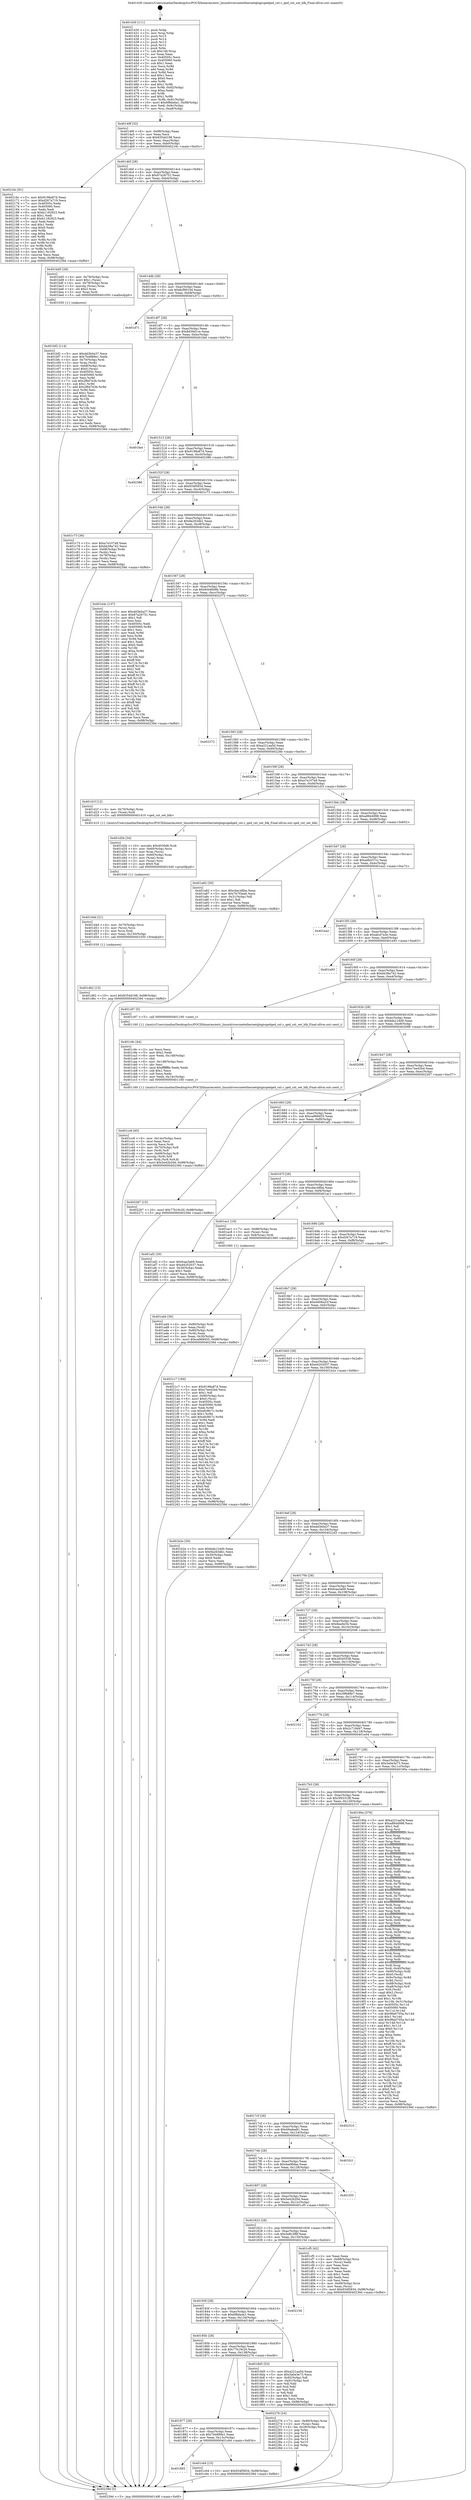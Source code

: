 digraph "0x401430" {
  label = "0x401430 (/mnt/c/Users/mathe/Desktop/tcc/POCII/binaries/extr_linuxdriversnetethernetqlogicqedqed_cxt.c_qed_cxt_set_blk_Final-ollvm.out::main(0))"
  labelloc = "t"
  node[shape=record]

  Entry [label="",width=0.3,height=0.3,shape=circle,fillcolor=black,style=filled]
  "0x40149f" [label="{
     0x40149f [32]\l
     | [instrs]\l
     &nbsp;&nbsp;0x40149f \<+6\>: mov -0x98(%rbp),%eax\l
     &nbsp;&nbsp;0x4014a5 \<+2\>: mov %eax,%ecx\l
     &nbsp;&nbsp;0x4014a7 \<+6\>: sub $0x8354d198,%ecx\l
     &nbsp;&nbsp;0x4014ad \<+6\>: mov %eax,-0xac(%rbp)\l
     &nbsp;&nbsp;0x4014b3 \<+6\>: mov %ecx,-0xb0(%rbp)\l
     &nbsp;&nbsp;0x4014b9 \<+6\>: je 000000000040216c \<main+0xd3c\>\l
  }"]
  "0x40216c" [label="{
     0x40216c [91]\l
     | [instrs]\l
     &nbsp;&nbsp;0x40216c \<+5\>: mov $0x9198a87d,%eax\l
     &nbsp;&nbsp;0x402171 \<+5\>: mov $0xd267a719,%ecx\l
     &nbsp;&nbsp;0x402176 \<+7\>: mov 0x40505c,%edx\l
     &nbsp;&nbsp;0x40217d \<+7\>: mov 0x405060,%esi\l
     &nbsp;&nbsp;0x402184 \<+2\>: mov %edx,%edi\l
     &nbsp;&nbsp;0x402186 \<+6\>: sub $0xb1182923,%edi\l
     &nbsp;&nbsp;0x40218c \<+3\>: sub $0x1,%edi\l
     &nbsp;&nbsp;0x40218f \<+6\>: add $0xb1182923,%edi\l
     &nbsp;&nbsp;0x402195 \<+3\>: imul %edi,%edx\l
     &nbsp;&nbsp;0x402198 \<+3\>: and $0x1,%edx\l
     &nbsp;&nbsp;0x40219b \<+3\>: cmp $0x0,%edx\l
     &nbsp;&nbsp;0x40219e \<+4\>: sete %r8b\l
     &nbsp;&nbsp;0x4021a2 \<+3\>: cmp $0xa,%esi\l
     &nbsp;&nbsp;0x4021a5 \<+4\>: setl %r9b\l
     &nbsp;&nbsp;0x4021a9 \<+3\>: mov %r8b,%r10b\l
     &nbsp;&nbsp;0x4021ac \<+3\>: and %r9b,%r10b\l
     &nbsp;&nbsp;0x4021af \<+3\>: xor %r9b,%r8b\l
     &nbsp;&nbsp;0x4021b2 \<+3\>: or %r8b,%r10b\l
     &nbsp;&nbsp;0x4021b5 \<+4\>: test $0x1,%r10b\l
     &nbsp;&nbsp;0x4021b9 \<+3\>: cmovne %ecx,%eax\l
     &nbsp;&nbsp;0x4021bc \<+6\>: mov %eax,-0x98(%rbp)\l
     &nbsp;&nbsp;0x4021c2 \<+5\>: jmp 000000000040239d \<main+0xf6d\>\l
  }"]
  "0x4014bf" [label="{
     0x4014bf [28]\l
     | [instrs]\l
     &nbsp;&nbsp;0x4014bf \<+5\>: jmp 00000000004014c4 \<main+0x94\>\l
     &nbsp;&nbsp;0x4014c4 \<+6\>: mov -0xac(%rbp),%eax\l
     &nbsp;&nbsp;0x4014ca \<+5\>: sub $0x87a26751,%eax\l
     &nbsp;&nbsp;0x4014cf \<+6\>: mov %eax,-0xb4(%rbp)\l
     &nbsp;&nbsp;0x4014d5 \<+6\>: je 0000000000401bd5 \<main+0x7a5\>\l
  }"]
  Exit [label="",width=0.3,height=0.3,shape=circle,fillcolor=black,style=filled,peripheries=2]
  "0x401bd5" [label="{
     0x401bd5 [29]\l
     | [instrs]\l
     &nbsp;&nbsp;0x401bd5 \<+4\>: mov -0x78(%rbp),%rax\l
     &nbsp;&nbsp;0x401bd9 \<+6\>: movl $0x1,(%rax)\l
     &nbsp;&nbsp;0x401bdf \<+4\>: mov -0x78(%rbp),%rax\l
     &nbsp;&nbsp;0x401be3 \<+3\>: movslq (%rax),%rax\l
     &nbsp;&nbsp;0x401be6 \<+4\>: shl $0x3,%rax\l
     &nbsp;&nbsp;0x401bea \<+3\>: mov %rax,%rdi\l
     &nbsp;&nbsp;0x401bed \<+5\>: call 0000000000401050 \<malloc@plt\>\l
     | [calls]\l
     &nbsp;&nbsp;0x401050 \{1\} (unknown)\l
  }"]
  "0x4014db" [label="{
     0x4014db [28]\l
     | [instrs]\l
     &nbsp;&nbsp;0x4014db \<+5\>: jmp 00000000004014e0 \<main+0xb0\>\l
     &nbsp;&nbsp;0x4014e0 \<+6\>: mov -0xac(%rbp),%eax\l
     &nbsp;&nbsp;0x4014e6 \<+5\>: sub $0x8cf9910d,%eax\l
     &nbsp;&nbsp;0x4014eb \<+6\>: mov %eax,-0xb8(%rbp)\l
     &nbsp;&nbsp;0x4014f1 \<+6\>: je 0000000000401d71 \<main+0x941\>\l
  }"]
  "0x401d62" [label="{
     0x401d62 [15]\l
     | [instrs]\l
     &nbsp;&nbsp;0x401d62 \<+10\>: movl $0x8354d198,-0x98(%rbp)\l
     &nbsp;&nbsp;0x401d6c \<+5\>: jmp 000000000040239d \<main+0xf6d\>\l
  }"]
  "0x401d71" [label="{
     0x401d71\l
  }", style=dashed]
  "0x4014f7" [label="{
     0x4014f7 [28]\l
     | [instrs]\l
     &nbsp;&nbsp;0x4014f7 \<+5\>: jmp 00000000004014fc \<main+0xcc\>\l
     &nbsp;&nbsp;0x4014fc \<+6\>: mov -0xac(%rbp),%eax\l
     &nbsp;&nbsp;0x401502 \<+5\>: sub $0x8d39d1ce,%eax\l
     &nbsp;&nbsp;0x401507 \<+6\>: mov %eax,-0xbc(%rbp)\l
     &nbsp;&nbsp;0x40150d \<+6\>: je 0000000000401fa4 \<main+0xb74\>\l
  }"]
  "0x401d4d" [label="{
     0x401d4d [21]\l
     | [instrs]\l
     &nbsp;&nbsp;0x401d4d \<+4\>: mov -0x70(%rbp),%rcx\l
     &nbsp;&nbsp;0x401d51 \<+3\>: mov (%rcx),%rcx\l
     &nbsp;&nbsp;0x401d54 \<+3\>: mov %rcx,%rdi\l
     &nbsp;&nbsp;0x401d57 \<+6\>: mov %eax,-0x150(%rbp)\l
     &nbsp;&nbsp;0x401d5d \<+5\>: call 0000000000401030 \<free@plt\>\l
     | [calls]\l
     &nbsp;&nbsp;0x401030 \{1\} (unknown)\l
  }"]
  "0x401fa4" [label="{
     0x401fa4\l
  }", style=dashed]
  "0x401513" [label="{
     0x401513 [28]\l
     | [instrs]\l
     &nbsp;&nbsp;0x401513 \<+5\>: jmp 0000000000401518 \<main+0xe8\>\l
     &nbsp;&nbsp;0x401518 \<+6\>: mov -0xac(%rbp),%eax\l
     &nbsp;&nbsp;0x40151e \<+5\>: sub $0x9198a87d,%eax\l
     &nbsp;&nbsp;0x401523 \<+6\>: mov %eax,-0xc0(%rbp)\l
     &nbsp;&nbsp;0x401529 \<+6\>: je 0000000000402386 \<main+0xf56\>\l
  }"]
  "0x401d2b" [label="{
     0x401d2b [34]\l
     | [instrs]\l
     &nbsp;&nbsp;0x401d2b \<+10\>: movabs $0x4030d6,%rdi\l
     &nbsp;&nbsp;0x401d35 \<+4\>: mov -0x60(%rbp),%rcx\l
     &nbsp;&nbsp;0x401d39 \<+3\>: mov %rax,(%rcx)\l
     &nbsp;&nbsp;0x401d3c \<+4\>: mov -0x60(%rbp),%rax\l
     &nbsp;&nbsp;0x401d40 \<+3\>: mov (%rax),%rax\l
     &nbsp;&nbsp;0x401d43 \<+3\>: mov (%rax),%rsi\l
     &nbsp;&nbsp;0x401d46 \<+2\>: mov $0x0,%al\l
     &nbsp;&nbsp;0x401d48 \<+5\>: call 0000000000401040 \<printf@plt\>\l
     | [calls]\l
     &nbsp;&nbsp;0x401040 \{1\} (unknown)\l
  }"]
  "0x402386" [label="{
     0x402386\l
  }", style=dashed]
  "0x40152f" [label="{
     0x40152f [28]\l
     | [instrs]\l
     &nbsp;&nbsp;0x40152f \<+5\>: jmp 0000000000401534 \<main+0x104\>\l
     &nbsp;&nbsp;0x401534 \<+6\>: mov -0xac(%rbp),%eax\l
     &nbsp;&nbsp;0x40153a \<+5\>: sub $0x934f5834,%eax\l
     &nbsp;&nbsp;0x40153f \<+6\>: mov %eax,-0xc4(%rbp)\l
     &nbsp;&nbsp;0x401545 \<+6\>: je 0000000000401c73 \<main+0x843\>\l
  }"]
  "0x401cc8" [label="{
     0x401cc8 [45]\l
     | [instrs]\l
     &nbsp;&nbsp;0x401cc8 \<+6\>: mov -0x14c(%rbp),%ecx\l
     &nbsp;&nbsp;0x401cce \<+3\>: imul %eax,%ecx\l
     &nbsp;&nbsp;0x401cd1 \<+3\>: movslq %ecx,%rdi\l
     &nbsp;&nbsp;0x401cd4 \<+4\>: mov -0x70(%rbp),%r8\l
     &nbsp;&nbsp;0x401cd8 \<+3\>: mov (%r8),%r8\l
     &nbsp;&nbsp;0x401cdb \<+4\>: mov -0x68(%rbp),%r9\l
     &nbsp;&nbsp;0x401cdf \<+3\>: movslq (%r9),%r9\l
     &nbsp;&nbsp;0x401ce2 \<+4\>: mov %rdi,(%r8,%r9,8)\l
     &nbsp;&nbsp;0x401ce6 \<+10\>: movl $0x5e42b20d,-0x98(%rbp)\l
     &nbsp;&nbsp;0x401cf0 \<+5\>: jmp 000000000040239d \<main+0xf6d\>\l
  }"]
  "0x401c73" [label="{
     0x401c73 [36]\l
     | [instrs]\l
     &nbsp;&nbsp;0x401c73 \<+5\>: mov $0xa7e107a9,%eax\l
     &nbsp;&nbsp;0x401c78 \<+5\>: mov $0xbb38a742,%ecx\l
     &nbsp;&nbsp;0x401c7d \<+4\>: mov -0x68(%rbp),%rdx\l
     &nbsp;&nbsp;0x401c81 \<+2\>: mov (%rdx),%esi\l
     &nbsp;&nbsp;0x401c83 \<+4\>: mov -0x78(%rbp),%rdx\l
     &nbsp;&nbsp;0x401c87 \<+2\>: cmp (%rdx),%esi\l
     &nbsp;&nbsp;0x401c89 \<+3\>: cmovl %ecx,%eax\l
     &nbsp;&nbsp;0x401c8c \<+6\>: mov %eax,-0x98(%rbp)\l
     &nbsp;&nbsp;0x401c92 \<+5\>: jmp 000000000040239d \<main+0xf6d\>\l
  }"]
  "0x40154b" [label="{
     0x40154b [28]\l
     | [instrs]\l
     &nbsp;&nbsp;0x40154b \<+5\>: jmp 0000000000401550 \<main+0x120\>\l
     &nbsp;&nbsp;0x401550 \<+6\>: mov -0xac(%rbp),%eax\l
     &nbsp;&nbsp;0x401556 \<+5\>: sub $0x9a263db1,%eax\l
     &nbsp;&nbsp;0x40155b \<+6\>: mov %eax,-0xc8(%rbp)\l
     &nbsp;&nbsp;0x401561 \<+6\>: je 0000000000401b4c \<main+0x71c\>\l
  }"]
  "0x401c9c" [label="{
     0x401c9c [44]\l
     | [instrs]\l
     &nbsp;&nbsp;0x401c9c \<+2\>: xor %ecx,%ecx\l
     &nbsp;&nbsp;0x401c9e \<+5\>: mov $0x2,%edx\l
     &nbsp;&nbsp;0x401ca3 \<+6\>: mov %edx,-0x148(%rbp)\l
     &nbsp;&nbsp;0x401ca9 \<+1\>: cltd\l
     &nbsp;&nbsp;0x401caa \<+6\>: mov -0x148(%rbp),%esi\l
     &nbsp;&nbsp;0x401cb0 \<+2\>: idiv %esi\l
     &nbsp;&nbsp;0x401cb2 \<+6\>: imul $0xfffffffe,%edx,%edx\l
     &nbsp;&nbsp;0x401cb8 \<+3\>: sub $0x1,%ecx\l
     &nbsp;&nbsp;0x401cbb \<+2\>: sub %ecx,%edx\l
     &nbsp;&nbsp;0x401cbd \<+6\>: mov %edx,-0x14c(%rbp)\l
     &nbsp;&nbsp;0x401cc3 \<+5\>: call 0000000000401160 \<next_i\>\l
     | [calls]\l
     &nbsp;&nbsp;0x401160 \{1\} (/mnt/c/Users/mathe/Desktop/tcc/POCII/binaries/extr_linuxdriversnetethernetqlogicqedqed_cxt.c_qed_cxt_set_blk_Final-ollvm.out::next_i)\l
  }"]
  "0x401b4c" [label="{
     0x401b4c [137]\l
     | [instrs]\l
     &nbsp;&nbsp;0x401b4c \<+5\>: mov $0xdd3b0a37,%eax\l
     &nbsp;&nbsp;0x401b51 \<+5\>: mov $0x87a26751,%ecx\l
     &nbsp;&nbsp;0x401b56 \<+2\>: mov $0x1,%dl\l
     &nbsp;&nbsp;0x401b58 \<+2\>: xor %esi,%esi\l
     &nbsp;&nbsp;0x401b5a \<+7\>: mov 0x40505c,%edi\l
     &nbsp;&nbsp;0x401b61 \<+8\>: mov 0x405060,%r8d\l
     &nbsp;&nbsp;0x401b69 \<+3\>: sub $0x1,%esi\l
     &nbsp;&nbsp;0x401b6c \<+3\>: mov %edi,%r9d\l
     &nbsp;&nbsp;0x401b6f \<+3\>: add %esi,%r9d\l
     &nbsp;&nbsp;0x401b72 \<+4\>: imul %r9d,%edi\l
     &nbsp;&nbsp;0x401b76 \<+3\>: and $0x1,%edi\l
     &nbsp;&nbsp;0x401b79 \<+3\>: cmp $0x0,%edi\l
     &nbsp;&nbsp;0x401b7c \<+4\>: sete %r10b\l
     &nbsp;&nbsp;0x401b80 \<+4\>: cmp $0xa,%r8d\l
     &nbsp;&nbsp;0x401b84 \<+4\>: setl %r11b\l
     &nbsp;&nbsp;0x401b88 \<+3\>: mov %r10b,%bl\l
     &nbsp;&nbsp;0x401b8b \<+3\>: xor $0xff,%bl\l
     &nbsp;&nbsp;0x401b8e \<+3\>: mov %r11b,%r14b\l
     &nbsp;&nbsp;0x401b91 \<+4\>: xor $0xff,%r14b\l
     &nbsp;&nbsp;0x401b95 \<+3\>: xor $0x1,%dl\l
     &nbsp;&nbsp;0x401b98 \<+3\>: mov %bl,%r15b\l
     &nbsp;&nbsp;0x401b9b \<+4\>: and $0xff,%r15b\l
     &nbsp;&nbsp;0x401b9f \<+3\>: and %dl,%r10b\l
     &nbsp;&nbsp;0x401ba2 \<+3\>: mov %r14b,%r12b\l
     &nbsp;&nbsp;0x401ba5 \<+4\>: and $0xff,%r12b\l
     &nbsp;&nbsp;0x401ba9 \<+3\>: and %dl,%r11b\l
     &nbsp;&nbsp;0x401bac \<+3\>: or %r10b,%r15b\l
     &nbsp;&nbsp;0x401baf \<+3\>: or %r11b,%r12b\l
     &nbsp;&nbsp;0x401bb2 \<+3\>: xor %r12b,%r15b\l
     &nbsp;&nbsp;0x401bb5 \<+3\>: or %r14b,%bl\l
     &nbsp;&nbsp;0x401bb8 \<+3\>: xor $0xff,%bl\l
     &nbsp;&nbsp;0x401bbb \<+3\>: or $0x1,%dl\l
     &nbsp;&nbsp;0x401bbe \<+2\>: and %dl,%bl\l
     &nbsp;&nbsp;0x401bc0 \<+3\>: or %bl,%r15b\l
     &nbsp;&nbsp;0x401bc3 \<+4\>: test $0x1,%r15b\l
     &nbsp;&nbsp;0x401bc7 \<+3\>: cmovne %ecx,%eax\l
     &nbsp;&nbsp;0x401bca \<+6\>: mov %eax,-0x98(%rbp)\l
     &nbsp;&nbsp;0x401bd0 \<+5\>: jmp 000000000040239d \<main+0xf6d\>\l
  }"]
  "0x401567" [label="{
     0x401567 [28]\l
     | [instrs]\l
     &nbsp;&nbsp;0x401567 \<+5\>: jmp 000000000040156c \<main+0x13c\>\l
     &nbsp;&nbsp;0x40156c \<+6\>: mov -0xac(%rbp),%eax\l
     &nbsp;&nbsp;0x401572 \<+5\>: sub $0x9cb4848b,%eax\l
     &nbsp;&nbsp;0x401577 \<+6\>: mov %eax,-0xcc(%rbp)\l
     &nbsp;&nbsp;0x40157d \<+6\>: je 0000000000402372 \<main+0xf42\>\l
  }"]
  "0x401893" [label="{
     0x401893\l
  }", style=dashed]
  "0x402372" [label="{
     0x402372\l
  }", style=dashed]
  "0x401583" [label="{
     0x401583 [28]\l
     | [instrs]\l
     &nbsp;&nbsp;0x401583 \<+5\>: jmp 0000000000401588 \<main+0x158\>\l
     &nbsp;&nbsp;0x401588 \<+6\>: mov -0xac(%rbp),%eax\l
     &nbsp;&nbsp;0x40158e \<+5\>: sub $0xa221aa5d,%eax\l
     &nbsp;&nbsp;0x401593 \<+6\>: mov %eax,-0xd0(%rbp)\l
     &nbsp;&nbsp;0x401599 \<+6\>: je 000000000040228e \<main+0xe5e\>\l
  }"]
  "0x401c64" [label="{
     0x401c64 [15]\l
     | [instrs]\l
     &nbsp;&nbsp;0x401c64 \<+10\>: movl $0x934f5834,-0x98(%rbp)\l
     &nbsp;&nbsp;0x401c6e \<+5\>: jmp 000000000040239d \<main+0xf6d\>\l
  }"]
  "0x40228e" [label="{
     0x40228e\l
  }", style=dashed]
  "0x40159f" [label="{
     0x40159f [28]\l
     | [instrs]\l
     &nbsp;&nbsp;0x40159f \<+5\>: jmp 00000000004015a4 \<main+0x174\>\l
     &nbsp;&nbsp;0x4015a4 \<+6\>: mov -0xac(%rbp),%eax\l
     &nbsp;&nbsp;0x4015aa \<+5\>: sub $0xa7e107a9,%eax\l
     &nbsp;&nbsp;0x4015af \<+6\>: mov %eax,-0xd4(%rbp)\l
     &nbsp;&nbsp;0x4015b5 \<+6\>: je 0000000000401d1f \<main+0x8ef\>\l
  }"]
  "0x401877" [label="{
     0x401877 [28]\l
     | [instrs]\l
     &nbsp;&nbsp;0x401877 \<+5\>: jmp 000000000040187c \<main+0x44c\>\l
     &nbsp;&nbsp;0x40187c \<+6\>: mov -0xac(%rbp),%eax\l
     &nbsp;&nbsp;0x401882 \<+5\>: sub $0x7b4889e1,%eax\l
     &nbsp;&nbsp;0x401887 \<+6\>: mov %eax,-0x13c(%rbp)\l
     &nbsp;&nbsp;0x40188d \<+6\>: je 0000000000401c64 \<main+0x834\>\l
  }"]
  "0x401d1f" [label="{
     0x401d1f [12]\l
     | [instrs]\l
     &nbsp;&nbsp;0x401d1f \<+4\>: mov -0x70(%rbp),%rax\l
     &nbsp;&nbsp;0x401d23 \<+3\>: mov (%rax),%rdi\l
     &nbsp;&nbsp;0x401d26 \<+5\>: call 0000000000401410 \<qed_cxt_set_blk\>\l
     | [calls]\l
     &nbsp;&nbsp;0x401410 \{1\} (/mnt/c/Users/mathe/Desktop/tcc/POCII/binaries/extr_linuxdriversnetethernetqlogicqedqed_cxt.c_qed_cxt_set_blk_Final-ollvm.out::qed_cxt_set_blk)\l
  }"]
  "0x4015bb" [label="{
     0x4015bb [28]\l
     | [instrs]\l
     &nbsp;&nbsp;0x4015bb \<+5\>: jmp 00000000004015c0 \<main+0x190\>\l
     &nbsp;&nbsp;0x4015c0 \<+6\>: mov -0xac(%rbp),%eax\l
     &nbsp;&nbsp;0x4015c6 \<+5\>: sub $0xa8844998,%eax\l
     &nbsp;&nbsp;0x4015cb \<+6\>: mov %eax,-0xd8(%rbp)\l
     &nbsp;&nbsp;0x4015d1 \<+6\>: je 0000000000401a82 \<main+0x652\>\l
  }"]
  "0x402276" [label="{
     0x402276 [24]\l
     | [instrs]\l
     &nbsp;&nbsp;0x402276 \<+7\>: mov -0x90(%rbp),%rax\l
     &nbsp;&nbsp;0x40227d \<+2\>: mov (%rax),%eax\l
     &nbsp;&nbsp;0x40227f \<+4\>: lea -0x28(%rbp),%rsp\l
     &nbsp;&nbsp;0x402283 \<+1\>: pop %rbx\l
     &nbsp;&nbsp;0x402284 \<+2\>: pop %r12\l
     &nbsp;&nbsp;0x402286 \<+2\>: pop %r13\l
     &nbsp;&nbsp;0x402288 \<+2\>: pop %r14\l
     &nbsp;&nbsp;0x40228a \<+2\>: pop %r15\l
     &nbsp;&nbsp;0x40228c \<+1\>: pop %rbp\l
     &nbsp;&nbsp;0x40228d \<+1\>: ret\l
  }"]
  "0x401a82" [label="{
     0x401a82 [30]\l
     | [instrs]\l
     &nbsp;&nbsp;0x401a82 \<+5\>: mov $0xcbec48ba,%eax\l
     &nbsp;&nbsp;0x401a87 \<+5\>: mov $0x7b7f3ea6,%ecx\l
     &nbsp;&nbsp;0x401a8c \<+3\>: mov -0x31(%rbp),%dl\l
     &nbsp;&nbsp;0x401a8f \<+3\>: test $0x1,%dl\l
     &nbsp;&nbsp;0x401a92 \<+3\>: cmovne %ecx,%eax\l
     &nbsp;&nbsp;0x401a95 \<+6\>: mov %eax,-0x98(%rbp)\l
     &nbsp;&nbsp;0x401a9b \<+5\>: jmp 000000000040239d \<main+0xf6d\>\l
  }"]
  "0x4015d7" [label="{
     0x4015d7 [28]\l
     | [instrs]\l
     &nbsp;&nbsp;0x4015d7 \<+5\>: jmp 00000000004015dc \<main+0x1ac\>\l
     &nbsp;&nbsp;0x4015dc \<+6\>: mov -0xac(%rbp),%eax\l
     &nbsp;&nbsp;0x4015e2 \<+5\>: sub $0xadb437cc,%eax\l
     &nbsp;&nbsp;0x4015e7 \<+6\>: mov %eax,-0xdc(%rbp)\l
     &nbsp;&nbsp;0x4015ed \<+6\>: je 0000000000401ea2 \<main+0xa72\>\l
  }"]
  "0x401bf2" [label="{
     0x401bf2 [114]\l
     | [instrs]\l
     &nbsp;&nbsp;0x401bf2 \<+5\>: mov $0xdd3b0a37,%ecx\l
     &nbsp;&nbsp;0x401bf7 \<+5\>: mov $0x7b4889e1,%edx\l
     &nbsp;&nbsp;0x401bfc \<+4\>: mov -0x70(%rbp),%rdi\l
     &nbsp;&nbsp;0x401c00 \<+3\>: mov %rax,(%rdi)\l
     &nbsp;&nbsp;0x401c03 \<+4\>: mov -0x68(%rbp),%rax\l
     &nbsp;&nbsp;0x401c07 \<+6\>: movl $0x0,(%rax)\l
     &nbsp;&nbsp;0x401c0d \<+7\>: mov 0x40505c,%esi\l
     &nbsp;&nbsp;0x401c14 \<+8\>: mov 0x405060,%r8d\l
     &nbsp;&nbsp;0x401c1c \<+3\>: mov %esi,%r9d\l
     &nbsp;&nbsp;0x401c1f \<+7\>: sub $0x2f6d7e3b,%r9d\l
     &nbsp;&nbsp;0x401c26 \<+4\>: sub $0x1,%r9d\l
     &nbsp;&nbsp;0x401c2a \<+7\>: add $0x2f6d7e3b,%r9d\l
     &nbsp;&nbsp;0x401c31 \<+4\>: imul %r9d,%esi\l
     &nbsp;&nbsp;0x401c35 \<+3\>: and $0x1,%esi\l
     &nbsp;&nbsp;0x401c38 \<+3\>: cmp $0x0,%esi\l
     &nbsp;&nbsp;0x401c3b \<+4\>: sete %r10b\l
     &nbsp;&nbsp;0x401c3f \<+4\>: cmp $0xa,%r8d\l
     &nbsp;&nbsp;0x401c43 \<+4\>: setl %r11b\l
     &nbsp;&nbsp;0x401c47 \<+3\>: mov %r10b,%bl\l
     &nbsp;&nbsp;0x401c4a \<+3\>: and %r11b,%bl\l
     &nbsp;&nbsp;0x401c4d \<+3\>: xor %r11b,%r10b\l
     &nbsp;&nbsp;0x401c50 \<+3\>: or %r10b,%bl\l
     &nbsp;&nbsp;0x401c53 \<+3\>: test $0x1,%bl\l
     &nbsp;&nbsp;0x401c56 \<+3\>: cmovne %edx,%ecx\l
     &nbsp;&nbsp;0x401c59 \<+6\>: mov %ecx,-0x98(%rbp)\l
     &nbsp;&nbsp;0x401c5f \<+5\>: jmp 000000000040239d \<main+0xf6d\>\l
  }"]
  "0x401ea2" [label="{
     0x401ea2\l
  }", style=dashed]
  "0x4015f3" [label="{
     0x4015f3 [28]\l
     | [instrs]\l
     &nbsp;&nbsp;0x4015f3 \<+5\>: jmp 00000000004015f8 \<main+0x1c8\>\l
     &nbsp;&nbsp;0x4015f8 \<+6\>: mov -0xac(%rbp),%eax\l
     &nbsp;&nbsp;0x4015fe \<+5\>: sub $0xafcd7a3e,%eax\l
     &nbsp;&nbsp;0x401603 \<+6\>: mov %eax,-0xe0(%rbp)\l
     &nbsp;&nbsp;0x401609 \<+6\>: je 0000000000401e93 \<main+0xa63\>\l
  }"]
  "0x401ad4" [label="{
     0x401ad4 [30]\l
     | [instrs]\l
     &nbsp;&nbsp;0x401ad4 \<+4\>: mov -0x80(%rbp),%rdi\l
     &nbsp;&nbsp;0x401ad8 \<+2\>: mov %eax,(%rdi)\l
     &nbsp;&nbsp;0x401ada \<+4\>: mov -0x80(%rbp),%rdi\l
     &nbsp;&nbsp;0x401ade \<+2\>: mov (%rdi),%eax\l
     &nbsp;&nbsp;0x401ae0 \<+3\>: mov %eax,-0x30(%rbp)\l
     &nbsp;&nbsp;0x401ae3 \<+10\>: movl $0xca968455,-0x98(%rbp)\l
     &nbsp;&nbsp;0x401aed \<+5\>: jmp 000000000040239d \<main+0xf6d\>\l
  }"]
  "0x401e93" [label="{
     0x401e93\l
  }", style=dashed]
  "0x40160f" [label="{
     0x40160f [28]\l
     | [instrs]\l
     &nbsp;&nbsp;0x40160f \<+5\>: jmp 0000000000401614 \<main+0x1e4\>\l
     &nbsp;&nbsp;0x401614 \<+6\>: mov -0xac(%rbp),%eax\l
     &nbsp;&nbsp;0x40161a \<+5\>: sub $0xbb38a742,%eax\l
     &nbsp;&nbsp;0x40161f \<+6\>: mov %eax,-0xe4(%rbp)\l
     &nbsp;&nbsp;0x401625 \<+6\>: je 0000000000401c97 \<main+0x867\>\l
  }"]
  "0x401430" [label="{
     0x401430 [111]\l
     | [instrs]\l
     &nbsp;&nbsp;0x401430 \<+1\>: push %rbp\l
     &nbsp;&nbsp;0x401431 \<+3\>: mov %rsp,%rbp\l
     &nbsp;&nbsp;0x401434 \<+2\>: push %r15\l
     &nbsp;&nbsp;0x401436 \<+2\>: push %r14\l
     &nbsp;&nbsp;0x401438 \<+2\>: push %r13\l
     &nbsp;&nbsp;0x40143a \<+2\>: push %r12\l
     &nbsp;&nbsp;0x40143c \<+1\>: push %rbx\l
     &nbsp;&nbsp;0x40143d \<+7\>: sub $0x148,%rsp\l
     &nbsp;&nbsp;0x401444 \<+2\>: xor %eax,%eax\l
     &nbsp;&nbsp;0x401446 \<+7\>: mov 0x40505c,%ecx\l
     &nbsp;&nbsp;0x40144d \<+7\>: mov 0x405060,%edx\l
     &nbsp;&nbsp;0x401454 \<+3\>: sub $0x1,%eax\l
     &nbsp;&nbsp;0x401457 \<+3\>: mov %ecx,%r8d\l
     &nbsp;&nbsp;0x40145a \<+3\>: add %eax,%r8d\l
     &nbsp;&nbsp;0x40145d \<+4\>: imul %r8d,%ecx\l
     &nbsp;&nbsp;0x401461 \<+3\>: and $0x1,%ecx\l
     &nbsp;&nbsp;0x401464 \<+3\>: cmp $0x0,%ecx\l
     &nbsp;&nbsp;0x401467 \<+4\>: sete %r9b\l
     &nbsp;&nbsp;0x40146b \<+4\>: and $0x1,%r9b\l
     &nbsp;&nbsp;0x40146f \<+7\>: mov %r9b,-0x92(%rbp)\l
     &nbsp;&nbsp;0x401476 \<+3\>: cmp $0xa,%edx\l
     &nbsp;&nbsp;0x401479 \<+4\>: setl %r9b\l
     &nbsp;&nbsp;0x40147d \<+4\>: and $0x1,%r9b\l
     &nbsp;&nbsp;0x401481 \<+7\>: mov %r9b,-0x91(%rbp)\l
     &nbsp;&nbsp;0x401488 \<+10\>: movl $0x6f8da4a1,-0x98(%rbp)\l
     &nbsp;&nbsp;0x401492 \<+6\>: mov %edi,-0x9c(%rbp)\l
     &nbsp;&nbsp;0x401498 \<+7\>: mov %rsi,-0xa8(%rbp)\l
  }"]
  "0x401c97" [label="{
     0x401c97 [5]\l
     | [instrs]\l
     &nbsp;&nbsp;0x401c97 \<+5\>: call 0000000000401160 \<next_i\>\l
     | [calls]\l
     &nbsp;&nbsp;0x401160 \{1\} (/mnt/c/Users/mathe/Desktop/tcc/POCII/binaries/extr_linuxdriversnetethernetqlogicqedqed_cxt.c_qed_cxt_set_blk_Final-ollvm.out::next_i)\l
  }"]
  "0x40162b" [label="{
     0x40162b [28]\l
     | [instrs]\l
     &nbsp;&nbsp;0x40162b \<+5\>: jmp 0000000000401630 \<main+0x200\>\l
     &nbsp;&nbsp;0x401630 \<+6\>: mov -0xac(%rbp),%eax\l
     &nbsp;&nbsp;0x401636 \<+5\>: sub $0xbda124d0,%eax\l
     &nbsp;&nbsp;0x40163b \<+6\>: mov %eax,-0xe8(%rbp)\l
     &nbsp;&nbsp;0x401641 \<+6\>: je 0000000000402098 \<main+0xc68\>\l
  }"]
  "0x40239d" [label="{
     0x40239d [5]\l
     | [instrs]\l
     &nbsp;&nbsp;0x40239d \<+5\>: jmp 000000000040149f \<main+0x6f\>\l
  }"]
  "0x402098" [label="{
     0x402098\l
  }", style=dashed]
  "0x401647" [label="{
     0x401647 [28]\l
     | [instrs]\l
     &nbsp;&nbsp;0x401647 \<+5\>: jmp 000000000040164c \<main+0x21c\>\l
     &nbsp;&nbsp;0x40164c \<+6\>: mov -0xac(%rbp),%eax\l
     &nbsp;&nbsp;0x401652 \<+5\>: sub $0xc7ee42bd,%eax\l
     &nbsp;&nbsp;0x401657 \<+6\>: mov %eax,-0xec(%rbp)\l
     &nbsp;&nbsp;0x40165d \<+6\>: je 0000000000402267 \<main+0xe37\>\l
  }"]
  "0x40185b" [label="{
     0x40185b [28]\l
     | [instrs]\l
     &nbsp;&nbsp;0x40185b \<+5\>: jmp 0000000000401860 \<main+0x430\>\l
     &nbsp;&nbsp;0x401860 \<+6\>: mov -0xac(%rbp),%eax\l
     &nbsp;&nbsp;0x401866 \<+5\>: sub $0x77b19c20,%eax\l
     &nbsp;&nbsp;0x40186b \<+6\>: mov %eax,-0x138(%rbp)\l
     &nbsp;&nbsp;0x401871 \<+6\>: je 0000000000402276 \<main+0xe46\>\l
  }"]
  "0x402267" [label="{
     0x402267 [15]\l
     | [instrs]\l
     &nbsp;&nbsp;0x402267 \<+10\>: movl $0x77b19c20,-0x98(%rbp)\l
     &nbsp;&nbsp;0x402271 \<+5\>: jmp 000000000040239d \<main+0xf6d\>\l
  }"]
  "0x401663" [label="{
     0x401663 [28]\l
     | [instrs]\l
     &nbsp;&nbsp;0x401663 \<+5\>: jmp 0000000000401668 \<main+0x238\>\l
     &nbsp;&nbsp;0x401668 \<+6\>: mov -0xac(%rbp),%eax\l
     &nbsp;&nbsp;0x40166e \<+5\>: sub $0xca968455,%eax\l
     &nbsp;&nbsp;0x401673 \<+6\>: mov %eax,-0xf0(%rbp)\l
     &nbsp;&nbsp;0x401679 \<+6\>: je 0000000000401af2 \<main+0x6c2\>\l
  }"]
  "0x4018d5" [label="{
     0x4018d5 [53]\l
     | [instrs]\l
     &nbsp;&nbsp;0x4018d5 \<+5\>: mov $0xa221aa5d,%eax\l
     &nbsp;&nbsp;0x4018da \<+5\>: mov $0x3a0e3e73,%ecx\l
     &nbsp;&nbsp;0x4018df \<+6\>: mov -0x92(%rbp),%dl\l
     &nbsp;&nbsp;0x4018e5 \<+7\>: mov -0x91(%rbp),%sil\l
     &nbsp;&nbsp;0x4018ec \<+3\>: mov %dl,%dil\l
     &nbsp;&nbsp;0x4018ef \<+3\>: and %sil,%dil\l
     &nbsp;&nbsp;0x4018f2 \<+3\>: xor %sil,%dl\l
     &nbsp;&nbsp;0x4018f5 \<+3\>: or %dl,%dil\l
     &nbsp;&nbsp;0x4018f8 \<+4\>: test $0x1,%dil\l
     &nbsp;&nbsp;0x4018fc \<+3\>: cmovne %ecx,%eax\l
     &nbsp;&nbsp;0x4018ff \<+6\>: mov %eax,-0x98(%rbp)\l
     &nbsp;&nbsp;0x401905 \<+5\>: jmp 000000000040239d \<main+0xf6d\>\l
  }"]
  "0x401af2" [label="{
     0x401af2 [30]\l
     | [instrs]\l
     &nbsp;&nbsp;0x401af2 \<+5\>: mov $0xfcaa3a69,%eax\l
     &nbsp;&nbsp;0x401af7 \<+5\>: mov $0xd4202037,%ecx\l
     &nbsp;&nbsp;0x401afc \<+3\>: mov -0x30(%rbp),%edx\l
     &nbsp;&nbsp;0x401aff \<+3\>: cmp $0x1,%edx\l
     &nbsp;&nbsp;0x401b02 \<+3\>: cmovl %ecx,%eax\l
     &nbsp;&nbsp;0x401b05 \<+6\>: mov %eax,-0x98(%rbp)\l
     &nbsp;&nbsp;0x401b0b \<+5\>: jmp 000000000040239d \<main+0xf6d\>\l
  }"]
  "0x40167f" [label="{
     0x40167f [28]\l
     | [instrs]\l
     &nbsp;&nbsp;0x40167f \<+5\>: jmp 0000000000401684 \<main+0x254\>\l
     &nbsp;&nbsp;0x401684 \<+6\>: mov -0xac(%rbp),%eax\l
     &nbsp;&nbsp;0x40168a \<+5\>: sub $0xcbec48ba,%eax\l
     &nbsp;&nbsp;0x40168f \<+6\>: mov %eax,-0xf4(%rbp)\l
     &nbsp;&nbsp;0x401695 \<+6\>: je 0000000000401ac1 \<main+0x691\>\l
  }"]
  "0x40183f" [label="{
     0x40183f [28]\l
     | [instrs]\l
     &nbsp;&nbsp;0x40183f \<+5\>: jmp 0000000000401844 \<main+0x414\>\l
     &nbsp;&nbsp;0x401844 \<+6\>: mov -0xac(%rbp),%eax\l
     &nbsp;&nbsp;0x40184a \<+5\>: sub $0x6f8da4a1,%eax\l
     &nbsp;&nbsp;0x40184f \<+6\>: mov %eax,-0x134(%rbp)\l
     &nbsp;&nbsp;0x401855 \<+6\>: je 00000000004018d5 \<main+0x4a5\>\l
  }"]
  "0x401ac1" [label="{
     0x401ac1 [19]\l
     | [instrs]\l
     &nbsp;&nbsp;0x401ac1 \<+7\>: mov -0x88(%rbp),%rax\l
     &nbsp;&nbsp;0x401ac8 \<+3\>: mov (%rax),%rax\l
     &nbsp;&nbsp;0x401acb \<+4\>: mov 0x8(%rax),%rdi\l
     &nbsp;&nbsp;0x401acf \<+5\>: call 0000000000401060 \<atoi@plt\>\l
     | [calls]\l
     &nbsp;&nbsp;0x401060 \{1\} (unknown)\l
  }"]
  "0x40169b" [label="{
     0x40169b [28]\l
     | [instrs]\l
     &nbsp;&nbsp;0x40169b \<+5\>: jmp 00000000004016a0 \<main+0x270\>\l
     &nbsp;&nbsp;0x4016a0 \<+6\>: mov -0xac(%rbp),%eax\l
     &nbsp;&nbsp;0x4016a6 \<+5\>: sub $0xd267a719,%eax\l
     &nbsp;&nbsp;0x4016ab \<+6\>: mov %eax,-0xf8(%rbp)\l
     &nbsp;&nbsp;0x4016b1 \<+6\>: je 00000000004021c7 \<main+0xd97\>\l
  }"]
  "0x40215d" [label="{
     0x40215d\l
  }", style=dashed]
  "0x4021c7" [label="{
     0x4021c7 [160]\l
     | [instrs]\l
     &nbsp;&nbsp;0x4021c7 \<+5\>: mov $0x9198a87d,%eax\l
     &nbsp;&nbsp;0x4021cc \<+5\>: mov $0xc7ee42bd,%ecx\l
     &nbsp;&nbsp;0x4021d1 \<+2\>: mov $0x1,%dl\l
     &nbsp;&nbsp;0x4021d3 \<+7\>: mov -0x90(%rbp),%rsi\l
     &nbsp;&nbsp;0x4021da \<+6\>: movl $0x0,(%rsi)\l
     &nbsp;&nbsp;0x4021e0 \<+7\>: mov 0x40505c,%edi\l
     &nbsp;&nbsp;0x4021e7 \<+8\>: mov 0x405060,%r8d\l
     &nbsp;&nbsp;0x4021ef \<+3\>: mov %edi,%r9d\l
     &nbsp;&nbsp;0x4021f2 \<+7\>: sub $0xefc9fc7c,%r9d\l
     &nbsp;&nbsp;0x4021f9 \<+4\>: sub $0x1,%r9d\l
     &nbsp;&nbsp;0x4021fd \<+7\>: add $0xefc9fc7c,%r9d\l
     &nbsp;&nbsp;0x402204 \<+4\>: imul %r9d,%edi\l
     &nbsp;&nbsp;0x402208 \<+3\>: and $0x1,%edi\l
     &nbsp;&nbsp;0x40220b \<+3\>: cmp $0x0,%edi\l
     &nbsp;&nbsp;0x40220e \<+4\>: sete %r10b\l
     &nbsp;&nbsp;0x402212 \<+4\>: cmp $0xa,%r8d\l
     &nbsp;&nbsp;0x402216 \<+4\>: setl %r11b\l
     &nbsp;&nbsp;0x40221a \<+3\>: mov %r10b,%bl\l
     &nbsp;&nbsp;0x40221d \<+3\>: xor $0xff,%bl\l
     &nbsp;&nbsp;0x402220 \<+3\>: mov %r11b,%r14b\l
     &nbsp;&nbsp;0x402223 \<+4\>: xor $0xff,%r14b\l
     &nbsp;&nbsp;0x402227 \<+3\>: xor $0x0,%dl\l
     &nbsp;&nbsp;0x40222a \<+3\>: mov %bl,%r15b\l
     &nbsp;&nbsp;0x40222d \<+4\>: and $0x0,%r15b\l
     &nbsp;&nbsp;0x402231 \<+3\>: and %dl,%r10b\l
     &nbsp;&nbsp;0x402234 \<+3\>: mov %r14b,%r12b\l
     &nbsp;&nbsp;0x402237 \<+4\>: and $0x0,%r12b\l
     &nbsp;&nbsp;0x40223b \<+3\>: and %dl,%r11b\l
     &nbsp;&nbsp;0x40223e \<+3\>: or %r10b,%r15b\l
     &nbsp;&nbsp;0x402241 \<+3\>: or %r11b,%r12b\l
     &nbsp;&nbsp;0x402244 \<+3\>: xor %r12b,%r15b\l
     &nbsp;&nbsp;0x402247 \<+3\>: or %r14b,%bl\l
     &nbsp;&nbsp;0x40224a \<+3\>: xor $0xff,%bl\l
     &nbsp;&nbsp;0x40224d \<+3\>: or $0x0,%dl\l
     &nbsp;&nbsp;0x402250 \<+2\>: and %dl,%bl\l
     &nbsp;&nbsp;0x402252 \<+3\>: or %bl,%r15b\l
     &nbsp;&nbsp;0x402255 \<+4\>: test $0x1,%r15b\l
     &nbsp;&nbsp;0x402259 \<+3\>: cmovne %ecx,%eax\l
     &nbsp;&nbsp;0x40225c \<+6\>: mov %eax,-0x98(%rbp)\l
     &nbsp;&nbsp;0x402262 \<+5\>: jmp 000000000040239d \<main+0xf6d\>\l
  }"]
  "0x4016b7" [label="{
     0x4016b7 [28]\l
     | [instrs]\l
     &nbsp;&nbsp;0x4016b7 \<+5\>: jmp 00000000004016bc \<main+0x28c\>\l
     &nbsp;&nbsp;0x4016bc \<+6\>: mov -0xac(%rbp),%eax\l
     &nbsp;&nbsp;0x4016c2 \<+5\>: sub $0xd408a2cf,%eax\l
     &nbsp;&nbsp;0x4016c7 \<+6\>: mov %eax,-0xfc(%rbp)\l
     &nbsp;&nbsp;0x4016cd \<+6\>: je 000000000040201c \<main+0xbec\>\l
  }"]
  "0x401823" [label="{
     0x401823 [28]\l
     | [instrs]\l
     &nbsp;&nbsp;0x401823 \<+5\>: jmp 0000000000401828 \<main+0x3f8\>\l
     &nbsp;&nbsp;0x401828 \<+6\>: mov -0xac(%rbp),%eax\l
     &nbsp;&nbsp;0x40182e \<+5\>: sub $0x5e8c3f8f,%eax\l
     &nbsp;&nbsp;0x401833 \<+6\>: mov %eax,-0x130(%rbp)\l
     &nbsp;&nbsp;0x401839 \<+6\>: je 000000000040215d \<main+0xd2d\>\l
  }"]
  "0x40201c" [label="{
     0x40201c\l
  }", style=dashed]
  "0x4016d3" [label="{
     0x4016d3 [28]\l
     | [instrs]\l
     &nbsp;&nbsp;0x4016d3 \<+5\>: jmp 00000000004016d8 \<main+0x2a8\>\l
     &nbsp;&nbsp;0x4016d8 \<+6\>: mov -0xac(%rbp),%eax\l
     &nbsp;&nbsp;0x4016de \<+5\>: sub $0xd4202037,%eax\l
     &nbsp;&nbsp;0x4016e3 \<+6\>: mov %eax,-0x100(%rbp)\l
     &nbsp;&nbsp;0x4016e9 \<+6\>: je 0000000000401b2e \<main+0x6fe\>\l
  }"]
  "0x401cf5" [label="{
     0x401cf5 [42]\l
     | [instrs]\l
     &nbsp;&nbsp;0x401cf5 \<+2\>: xor %eax,%eax\l
     &nbsp;&nbsp;0x401cf7 \<+4\>: mov -0x68(%rbp),%rcx\l
     &nbsp;&nbsp;0x401cfb \<+2\>: mov (%rcx),%edx\l
     &nbsp;&nbsp;0x401cfd \<+2\>: mov %eax,%esi\l
     &nbsp;&nbsp;0x401cff \<+2\>: sub %edx,%esi\l
     &nbsp;&nbsp;0x401d01 \<+2\>: mov %eax,%edx\l
     &nbsp;&nbsp;0x401d03 \<+3\>: sub $0x1,%edx\l
     &nbsp;&nbsp;0x401d06 \<+2\>: add %edx,%esi\l
     &nbsp;&nbsp;0x401d08 \<+2\>: sub %esi,%eax\l
     &nbsp;&nbsp;0x401d0a \<+4\>: mov -0x68(%rbp),%rcx\l
     &nbsp;&nbsp;0x401d0e \<+2\>: mov %eax,(%rcx)\l
     &nbsp;&nbsp;0x401d10 \<+10\>: movl $0x934f5834,-0x98(%rbp)\l
     &nbsp;&nbsp;0x401d1a \<+5\>: jmp 000000000040239d \<main+0xf6d\>\l
  }"]
  "0x401b2e" [label="{
     0x401b2e [30]\l
     | [instrs]\l
     &nbsp;&nbsp;0x401b2e \<+5\>: mov $0xbda124d0,%eax\l
     &nbsp;&nbsp;0x401b33 \<+5\>: mov $0x9a263db1,%ecx\l
     &nbsp;&nbsp;0x401b38 \<+3\>: mov -0x30(%rbp),%edx\l
     &nbsp;&nbsp;0x401b3b \<+3\>: cmp $0x0,%edx\l
     &nbsp;&nbsp;0x401b3e \<+3\>: cmove %ecx,%eax\l
     &nbsp;&nbsp;0x401b41 \<+6\>: mov %eax,-0x98(%rbp)\l
     &nbsp;&nbsp;0x401b47 \<+5\>: jmp 000000000040239d \<main+0xf6d\>\l
  }"]
  "0x4016ef" [label="{
     0x4016ef [28]\l
     | [instrs]\l
     &nbsp;&nbsp;0x4016ef \<+5\>: jmp 00000000004016f4 \<main+0x2c4\>\l
     &nbsp;&nbsp;0x4016f4 \<+6\>: mov -0xac(%rbp),%eax\l
     &nbsp;&nbsp;0x4016fa \<+5\>: sub $0xdd3b0a37,%eax\l
     &nbsp;&nbsp;0x4016ff \<+6\>: mov %eax,-0x104(%rbp)\l
     &nbsp;&nbsp;0x401705 \<+6\>: je 00000000004022d3 \<main+0xea3\>\l
  }"]
  "0x401807" [label="{
     0x401807 [28]\l
     | [instrs]\l
     &nbsp;&nbsp;0x401807 \<+5\>: jmp 000000000040180c \<main+0x3dc\>\l
     &nbsp;&nbsp;0x40180c \<+6\>: mov -0xac(%rbp),%eax\l
     &nbsp;&nbsp;0x401812 \<+5\>: sub $0x5e42b20d,%eax\l
     &nbsp;&nbsp;0x401817 \<+6\>: mov %eax,-0x12c(%rbp)\l
     &nbsp;&nbsp;0x40181d \<+6\>: je 0000000000401cf5 \<main+0x8c5\>\l
  }"]
  "0x4022d3" [label="{
     0x4022d3\l
  }", style=dashed]
  "0x40170b" [label="{
     0x40170b [28]\l
     | [instrs]\l
     &nbsp;&nbsp;0x40170b \<+5\>: jmp 0000000000401710 \<main+0x2e0\>\l
     &nbsp;&nbsp;0x401710 \<+6\>: mov -0xac(%rbp),%eax\l
     &nbsp;&nbsp;0x401716 \<+5\>: sub $0xfcaa3a69,%eax\l
     &nbsp;&nbsp;0x40171b \<+6\>: mov %eax,-0x108(%rbp)\l
     &nbsp;&nbsp;0x401721 \<+6\>: je 0000000000401b10 \<main+0x6e0\>\l
  }"]
  "0x401f35" [label="{
     0x401f35\l
  }", style=dashed]
  "0x401b10" [label="{
     0x401b10\l
  }", style=dashed]
  "0x401727" [label="{
     0x401727 [28]\l
     | [instrs]\l
     &nbsp;&nbsp;0x401727 \<+5\>: jmp 000000000040172c \<main+0x2fc\>\l
     &nbsp;&nbsp;0x40172c \<+6\>: mov -0xac(%rbp),%eax\l
     &nbsp;&nbsp;0x401732 \<+5\>: sub $0x8ea0e34,%eax\l
     &nbsp;&nbsp;0x401737 \<+6\>: mov %eax,-0x10c(%rbp)\l
     &nbsp;&nbsp;0x40173d \<+6\>: je 0000000000402046 \<main+0xc16\>\l
  }"]
  "0x4017eb" [label="{
     0x4017eb [28]\l
     | [instrs]\l
     &nbsp;&nbsp;0x4017eb \<+5\>: jmp 00000000004017f0 \<main+0x3c0\>\l
     &nbsp;&nbsp;0x4017f0 \<+6\>: mov -0xac(%rbp),%eax\l
     &nbsp;&nbsp;0x4017f6 \<+5\>: sub $0x4ae9bfaa,%eax\l
     &nbsp;&nbsp;0x4017fb \<+6\>: mov %eax,-0x128(%rbp)\l
     &nbsp;&nbsp;0x401801 \<+6\>: je 0000000000401f35 \<main+0xb05\>\l
  }"]
  "0x402046" [label="{
     0x402046\l
  }", style=dashed]
  "0x401743" [label="{
     0x401743 [28]\l
     | [instrs]\l
     &nbsp;&nbsp;0x401743 \<+5\>: jmp 0000000000401748 \<main+0x318\>\l
     &nbsp;&nbsp;0x401748 \<+6\>: mov -0xac(%rbp),%eax\l
     &nbsp;&nbsp;0x40174e \<+5\>: sub $0x26545538,%eax\l
     &nbsp;&nbsp;0x401753 \<+6\>: mov %eax,-0x110(%rbp)\l
     &nbsp;&nbsp;0x401759 \<+6\>: je 00000000004020a7 \<main+0xc77\>\l
  }"]
  "0x401fc2" [label="{
     0x401fc2\l
  }", style=dashed]
  "0x4020a7" [label="{
     0x4020a7\l
  }", style=dashed]
  "0x40175f" [label="{
     0x40175f [28]\l
     | [instrs]\l
     &nbsp;&nbsp;0x40175f \<+5\>: jmp 0000000000401764 \<main+0x334\>\l
     &nbsp;&nbsp;0x401764 \<+6\>: mov -0xac(%rbp),%eax\l
     &nbsp;&nbsp;0x40176a \<+5\>: sub $0x29fb88e7,%eax\l
     &nbsp;&nbsp;0x40176f \<+6\>: mov %eax,-0x114(%rbp)\l
     &nbsp;&nbsp;0x401775 \<+6\>: je 0000000000402102 \<main+0xcd2\>\l
  }"]
  "0x4017cf" [label="{
     0x4017cf [28]\l
     | [instrs]\l
     &nbsp;&nbsp;0x4017cf \<+5\>: jmp 00000000004017d4 \<main+0x3a4\>\l
     &nbsp;&nbsp;0x4017d4 \<+6\>: mov -0xac(%rbp),%eax\l
     &nbsp;&nbsp;0x4017da \<+5\>: sub $0x49adea81,%eax\l
     &nbsp;&nbsp;0x4017df \<+6\>: mov %eax,-0x124(%rbp)\l
     &nbsp;&nbsp;0x4017e5 \<+6\>: je 0000000000401fc2 \<main+0xb92\>\l
  }"]
  "0x402102" [label="{
     0x402102\l
  }", style=dashed]
  "0x40177b" [label="{
     0x40177b [28]\l
     | [instrs]\l
     &nbsp;&nbsp;0x40177b \<+5\>: jmp 0000000000401780 \<main+0x350\>\l
     &nbsp;&nbsp;0x401780 \<+6\>: mov -0xac(%rbp),%eax\l
     &nbsp;&nbsp;0x401786 \<+5\>: sub $0x2c718d47,%eax\l
     &nbsp;&nbsp;0x40178b \<+6\>: mov %eax,-0x118(%rbp)\l
     &nbsp;&nbsp;0x401791 \<+6\>: je 0000000000401e04 \<main+0x9d4\>\l
  }"]
  "0x402310" [label="{
     0x402310\l
  }", style=dashed]
  "0x401e04" [label="{
     0x401e04\l
  }", style=dashed]
  "0x401797" [label="{
     0x401797 [28]\l
     | [instrs]\l
     &nbsp;&nbsp;0x401797 \<+5\>: jmp 000000000040179c \<main+0x36c\>\l
     &nbsp;&nbsp;0x40179c \<+6\>: mov -0xac(%rbp),%eax\l
     &nbsp;&nbsp;0x4017a2 \<+5\>: sub $0x3a0e3e73,%eax\l
     &nbsp;&nbsp;0x4017a7 \<+6\>: mov %eax,-0x11c(%rbp)\l
     &nbsp;&nbsp;0x4017ad \<+6\>: je 000000000040190a \<main+0x4da\>\l
  }"]
  "0x4017b3" [label="{
     0x4017b3 [28]\l
     | [instrs]\l
     &nbsp;&nbsp;0x4017b3 \<+5\>: jmp 00000000004017b8 \<main+0x388\>\l
     &nbsp;&nbsp;0x4017b8 \<+6\>: mov -0xac(%rbp),%eax\l
     &nbsp;&nbsp;0x4017be \<+5\>: sub $0x3f4331f8,%eax\l
     &nbsp;&nbsp;0x4017c3 \<+6\>: mov %eax,-0x120(%rbp)\l
     &nbsp;&nbsp;0x4017c9 \<+6\>: je 0000000000402310 \<main+0xee0\>\l
  }"]
  "0x40190a" [label="{
     0x40190a [376]\l
     | [instrs]\l
     &nbsp;&nbsp;0x40190a \<+5\>: mov $0xa221aa5d,%eax\l
     &nbsp;&nbsp;0x40190f \<+5\>: mov $0xa8844998,%ecx\l
     &nbsp;&nbsp;0x401914 \<+2\>: mov $0x1,%dl\l
     &nbsp;&nbsp;0x401916 \<+3\>: mov %rsp,%rsi\l
     &nbsp;&nbsp;0x401919 \<+4\>: add $0xfffffffffffffff0,%rsi\l
     &nbsp;&nbsp;0x40191d \<+3\>: mov %rsi,%rsp\l
     &nbsp;&nbsp;0x401920 \<+7\>: mov %rsi,-0x90(%rbp)\l
     &nbsp;&nbsp;0x401927 \<+3\>: mov %rsp,%rsi\l
     &nbsp;&nbsp;0x40192a \<+4\>: add $0xfffffffffffffff0,%rsi\l
     &nbsp;&nbsp;0x40192e \<+3\>: mov %rsi,%rsp\l
     &nbsp;&nbsp;0x401931 \<+3\>: mov %rsp,%rdi\l
     &nbsp;&nbsp;0x401934 \<+4\>: add $0xfffffffffffffff0,%rdi\l
     &nbsp;&nbsp;0x401938 \<+3\>: mov %rdi,%rsp\l
     &nbsp;&nbsp;0x40193b \<+7\>: mov %rdi,-0x88(%rbp)\l
     &nbsp;&nbsp;0x401942 \<+3\>: mov %rsp,%rdi\l
     &nbsp;&nbsp;0x401945 \<+4\>: add $0xfffffffffffffff0,%rdi\l
     &nbsp;&nbsp;0x401949 \<+3\>: mov %rdi,%rsp\l
     &nbsp;&nbsp;0x40194c \<+4\>: mov %rdi,-0x80(%rbp)\l
     &nbsp;&nbsp;0x401950 \<+3\>: mov %rsp,%rdi\l
     &nbsp;&nbsp;0x401953 \<+4\>: add $0xfffffffffffffff0,%rdi\l
     &nbsp;&nbsp;0x401957 \<+3\>: mov %rdi,%rsp\l
     &nbsp;&nbsp;0x40195a \<+4\>: mov %rdi,-0x78(%rbp)\l
     &nbsp;&nbsp;0x40195e \<+3\>: mov %rsp,%rdi\l
     &nbsp;&nbsp;0x401961 \<+4\>: add $0xfffffffffffffff0,%rdi\l
     &nbsp;&nbsp;0x401965 \<+3\>: mov %rdi,%rsp\l
     &nbsp;&nbsp;0x401968 \<+4\>: mov %rdi,-0x70(%rbp)\l
     &nbsp;&nbsp;0x40196c \<+3\>: mov %rsp,%rdi\l
     &nbsp;&nbsp;0x40196f \<+4\>: add $0xfffffffffffffff0,%rdi\l
     &nbsp;&nbsp;0x401973 \<+3\>: mov %rdi,%rsp\l
     &nbsp;&nbsp;0x401976 \<+4\>: mov %rdi,-0x68(%rbp)\l
     &nbsp;&nbsp;0x40197a \<+3\>: mov %rsp,%rdi\l
     &nbsp;&nbsp;0x40197d \<+4\>: add $0xfffffffffffffff0,%rdi\l
     &nbsp;&nbsp;0x401981 \<+3\>: mov %rdi,%rsp\l
     &nbsp;&nbsp;0x401984 \<+4\>: mov %rdi,-0x60(%rbp)\l
     &nbsp;&nbsp;0x401988 \<+3\>: mov %rsp,%rdi\l
     &nbsp;&nbsp;0x40198b \<+4\>: add $0xfffffffffffffff0,%rdi\l
     &nbsp;&nbsp;0x40198f \<+3\>: mov %rdi,%rsp\l
     &nbsp;&nbsp;0x401992 \<+4\>: mov %rdi,-0x58(%rbp)\l
     &nbsp;&nbsp;0x401996 \<+3\>: mov %rsp,%rdi\l
     &nbsp;&nbsp;0x401999 \<+4\>: add $0xfffffffffffffff0,%rdi\l
     &nbsp;&nbsp;0x40199d \<+3\>: mov %rdi,%rsp\l
     &nbsp;&nbsp;0x4019a0 \<+4\>: mov %rdi,-0x50(%rbp)\l
     &nbsp;&nbsp;0x4019a4 \<+3\>: mov %rsp,%rdi\l
     &nbsp;&nbsp;0x4019a7 \<+4\>: add $0xfffffffffffffff0,%rdi\l
     &nbsp;&nbsp;0x4019ab \<+3\>: mov %rdi,%rsp\l
     &nbsp;&nbsp;0x4019ae \<+4\>: mov %rdi,-0x48(%rbp)\l
     &nbsp;&nbsp;0x4019b2 \<+3\>: mov %rsp,%rdi\l
     &nbsp;&nbsp;0x4019b5 \<+4\>: add $0xfffffffffffffff0,%rdi\l
     &nbsp;&nbsp;0x4019b9 \<+3\>: mov %rdi,%rsp\l
     &nbsp;&nbsp;0x4019bc \<+4\>: mov %rdi,-0x40(%rbp)\l
     &nbsp;&nbsp;0x4019c0 \<+7\>: mov -0x90(%rbp),%rdi\l
     &nbsp;&nbsp;0x4019c7 \<+6\>: movl $0x0,(%rdi)\l
     &nbsp;&nbsp;0x4019cd \<+7\>: mov -0x9c(%rbp),%r8d\l
     &nbsp;&nbsp;0x4019d4 \<+3\>: mov %r8d,(%rsi)\l
     &nbsp;&nbsp;0x4019d7 \<+7\>: mov -0x88(%rbp),%rdi\l
     &nbsp;&nbsp;0x4019de \<+7\>: mov -0xa8(%rbp),%r9\l
     &nbsp;&nbsp;0x4019e5 \<+3\>: mov %r9,(%rdi)\l
     &nbsp;&nbsp;0x4019e8 \<+3\>: cmpl $0x2,(%rsi)\l
     &nbsp;&nbsp;0x4019eb \<+4\>: setne %r10b\l
     &nbsp;&nbsp;0x4019ef \<+4\>: and $0x1,%r10b\l
     &nbsp;&nbsp;0x4019f3 \<+4\>: mov %r10b,-0x31(%rbp)\l
     &nbsp;&nbsp;0x4019f7 \<+8\>: mov 0x40505c,%r11d\l
     &nbsp;&nbsp;0x4019ff \<+7\>: mov 0x405060,%ebx\l
     &nbsp;&nbsp;0x401a06 \<+3\>: mov %r11d,%r14d\l
     &nbsp;&nbsp;0x401a09 \<+7\>: sub $0x96a0705a,%r14d\l
     &nbsp;&nbsp;0x401a10 \<+4\>: sub $0x1,%r14d\l
     &nbsp;&nbsp;0x401a14 \<+7\>: add $0x96a0705a,%r14d\l
     &nbsp;&nbsp;0x401a1b \<+4\>: imul %r14d,%r11d\l
     &nbsp;&nbsp;0x401a1f \<+4\>: and $0x1,%r11d\l
     &nbsp;&nbsp;0x401a23 \<+4\>: cmp $0x0,%r11d\l
     &nbsp;&nbsp;0x401a27 \<+4\>: sete %r10b\l
     &nbsp;&nbsp;0x401a2b \<+3\>: cmp $0xa,%ebx\l
     &nbsp;&nbsp;0x401a2e \<+4\>: setl %r15b\l
     &nbsp;&nbsp;0x401a32 \<+3\>: mov %r10b,%r12b\l
     &nbsp;&nbsp;0x401a35 \<+4\>: xor $0xff,%r12b\l
     &nbsp;&nbsp;0x401a39 \<+3\>: mov %r15b,%r13b\l
     &nbsp;&nbsp;0x401a3c \<+4\>: xor $0xff,%r13b\l
     &nbsp;&nbsp;0x401a40 \<+3\>: xor $0x0,%dl\l
     &nbsp;&nbsp;0x401a43 \<+3\>: mov %r12b,%sil\l
     &nbsp;&nbsp;0x401a46 \<+4\>: and $0x0,%sil\l
     &nbsp;&nbsp;0x401a4a \<+3\>: and %dl,%r10b\l
     &nbsp;&nbsp;0x401a4d \<+3\>: mov %r13b,%dil\l
     &nbsp;&nbsp;0x401a50 \<+4\>: and $0x0,%dil\l
     &nbsp;&nbsp;0x401a54 \<+3\>: and %dl,%r15b\l
     &nbsp;&nbsp;0x401a57 \<+3\>: or %r10b,%sil\l
     &nbsp;&nbsp;0x401a5a \<+3\>: or %r15b,%dil\l
     &nbsp;&nbsp;0x401a5d \<+3\>: xor %dil,%sil\l
     &nbsp;&nbsp;0x401a60 \<+3\>: or %r13b,%r12b\l
     &nbsp;&nbsp;0x401a63 \<+4\>: xor $0xff,%r12b\l
     &nbsp;&nbsp;0x401a67 \<+3\>: or $0x0,%dl\l
     &nbsp;&nbsp;0x401a6a \<+3\>: and %dl,%r12b\l
     &nbsp;&nbsp;0x401a6d \<+3\>: or %r12b,%sil\l
     &nbsp;&nbsp;0x401a70 \<+4\>: test $0x1,%sil\l
     &nbsp;&nbsp;0x401a74 \<+3\>: cmovne %ecx,%eax\l
     &nbsp;&nbsp;0x401a77 \<+6\>: mov %eax,-0x98(%rbp)\l
     &nbsp;&nbsp;0x401a7d \<+5\>: jmp 000000000040239d \<main+0xf6d\>\l
  }"]
  Entry -> "0x401430" [label=" 1"]
  "0x40149f" -> "0x40216c" [label=" 1"]
  "0x40149f" -> "0x4014bf" [label=" 17"]
  "0x402276" -> Exit [label=" 1"]
  "0x4014bf" -> "0x401bd5" [label=" 1"]
  "0x4014bf" -> "0x4014db" [label=" 16"]
  "0x402267" -> "0x40239d" [label=" 1"]
  "0x4014db" -> "0x401d71" [label=" 0"]
  "0x4014db" -> "0x4014f7" [label=" 16"]
  "0x4021c7" -> "0x40239d" [label=" 1"]
  "0x4014f7" -> "0x401fa4" [label=" 0"]
  "0x4014f7" -> "0x401513" [label=" 16"]
  "0x40216c" -> "0x40239d" [label=" 1"]
  "0x401513" -> "0x402386" [label=" 0"]
  "0x401513" -> "0x40152f" [label=" 16"]
  "0x401d62" -> "0x40239d" [label=" 1"]
  "0x40152f" -> "0x401c73" [label=" 2"]
  "0x40152f" -> "0x40154b" [label=" 14"]
  "0x401d4d" -> "0x401d62" [label=" 1"]
  "0x40154b" -> "0x401b4c" [label=" 1"]
  "0x40154b" -> "0x401567" [label=" 13"]
  "0x401d2b" -> "0x401d4d" [label=" 1"]
  "0x401567" -> "0x402372" [label=" 0"]
  "0x401567" -> "0x401583" [label=" 13"]
  "0x401d1f" -> "0x401d2b" [label=" 1"]
  "0x401583" -> "0x40228e" [label=" 0"]
  "0x401583" -> "0x40159f" [label=" 13"]
  "0x401cf5" -> "0x40239d" [label=" 1"]
  "0x40159f" -> "0x401d1f" [label=" 1"]
  "0x40159f" -> "0x4015bb" [label=" 12"]
  "0x401c9c" -> "0x401cc8" [label=" 1"]
  "0x4015bb" -> "0x401a82" [label=" 1"]
  "0x4015bb" -> "0x4015d7" [label=" 11"]
  "0x401c97" -> "0x401c9c" [label=" 1"]
  "0x4015d7" -> "0x401ea2" [label=" 0"]
  "0x4015d7" -> "0x4015f3" [label=" 11"]
  "0x401c64" -> "0x40239d" [label=" 1"]
  "0x4015f3" -> "0x401e93" [label=" 0"]
  "0x4015f3" -> "0x40160f" [label=" 11"]
  "0x401877" -> "0x401893" [label=" 0"]
  "0x40160f" -> "0x401c97" [label=" 1"]
  "0x40160f" -> "0x40162b" [label=" 10"]
  "0x401cc8" -> "0x40239d" [label=" 1"]
  "0x40162b" -> "0x402098" [label=" 0"]
  "0x40162b" -> "0x401647" [label=" 10"]
  "0x40185b" -> "0x401877" [label=" 1"]
  "0x401647" -> "0x402267" [label=" 1"]
  "0x401647" -> "0x401663" [label=" 9"]
  "0x40185b" -> "0x402276" [label=" 1"]
  "0x401663" -> "0x401af2" [label=" 1"]
  "0x401663" -> "0x40167f" [label=" 8"]
  "0x401c73" -> "0x40239d" [label=" 2"]
  "0x40167f" -> "0x401ac1" [label=" 1"]
  "0x40167f" -> "0x40169b" [label=" 7"]
  "0x401bd5" -> "0x401bf2" [label=" 1"]
  "0x40169b" -> "0x4021c7" [label=" 1"]
  "0x40169b" -> "0x4016b7" [label=" 6"]
  "0x401b4c" -> "0x40239d" [label=" 1"]
  "0x4016b7" -> "0x40201c" [label=" 0"]
  "0x4016b7" -> "0x4016d3" [label=" 6"]
  "0x401af2" -> "0x40239d" [label=" 1"]
  "0x4016d3" -> "0x401b2e" [label=" 1"]
  "0x4016d3" -> "0x4016ef" [label=" 5"]
  "0x401ad4" -> "0x40239d" [label=" 1"]
  "0x4016ef" -> "0x4022d3" [label=" 0"]
  "0x4016ef" -> "0x40170b" [label=" 5"]
  "0x401a82" -> "0x40239d" [label=" 1"]
  "0x40170b" -> "0x401b10" [label=" 0"]
  "0x40170b" -> "0x401727" [label=" 5"]
  "0x40190a" -> "0x40239d" [label=" 1"]
  "0x401727" -> "0x402046" [label=" 0"]
  "0x401727" -> "0x401743" [label=" 5"]
  "0x40239d" -> "0x40149f" [label=" 17"]
  "0x401743" -> "0x4020a7" [label=" 0"]
  "0x401743" -> "0x40175f" [label=" 5"]
  "0x401430" -> "0x40149f" [label=" 1"]
  "0x40175f" -> "0x402102" [label=" 0"]
  "0x40175f" -> "0x40177b" [label=" 5"]
  "0x40183f" -> "0x40185b" [label=" 2"]
  "0x40177b" -> "0x401e04" [label=" 0"]
  "0x40177b" -> "0x401797" [label=" 5"]
  "0x40183f" -> "0x4018d5" [label=" 1"]
  "0x401797" -> "0x40190a" [label=" 1"]
  "0x401797" -> "0x4017b3" [label=" 4"]
  "0x401bf2" -> "0x40239d" [label=" 1"]
  "0x4017b3" -> "0x402310" [label=" 0"]
  "0x4017b3" -> "0x4017cf" [label=" 4"]
  "0x4018d5" -> "0x40239d" [label=" 1"]
  "0x4017cf" -> "0x401fc2" [label=" 0"]
  "0x4017cf" -> "0x4017eb" [label=" 4"]
  "0x401877" -> "0x401c64" [label=" 1"]
  "0x4017eb" -> "0x401f35" [label=" 0"]
  "0x4017eb" -> "0x401807" [label=" 4"]
  "0x401ac1" -> "0x401ad4" [label=" 1"]
  "0x401807" -> "0x401cf5" [label=" 1"]
  "0x401807" -> "0x401823" [label=" 3"]
  "0x401b2e" -> "0x40239d" [label=" 1"]
  "0x401823" -> "0x40215d" [label=" 0"]
  "0x401823" -> "0x40183f" [label=" 3"]
}

